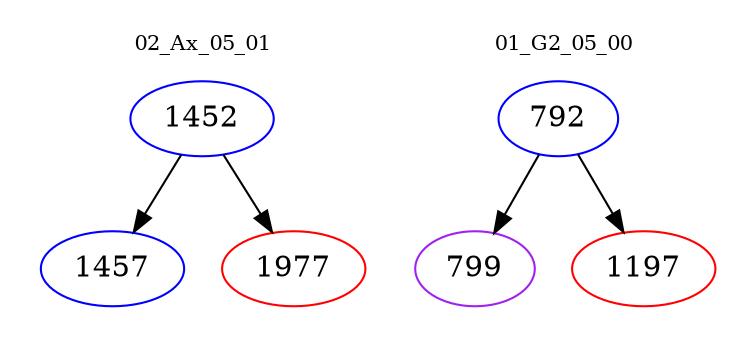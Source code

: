digraph{
subgraph cluster_0 {
color = white
label = "02_Ax_05_01";
fontsize=10;
T0_1452 [label="1452", color="blue"]
T0_1452 -> T0_1457 [color="black"]
T0_1457 [label="1457", color="blue"]
T0_1452 -> T0_1977 [color="black"]
T0_1977 [label="1977", color="red"]
}
subgraph cluster_1 {
color = white
label = "01_G2_05_00";
fontsize=10;
T1_792 [label="792", color="blue"]
T1_792 -> T1_799 [color="black"]
T1_799 [label="799", color="purple"]
T1_792 -> T1_1197 [color="black"]
T1_1197 [label="1197", color="red"]
}
}
